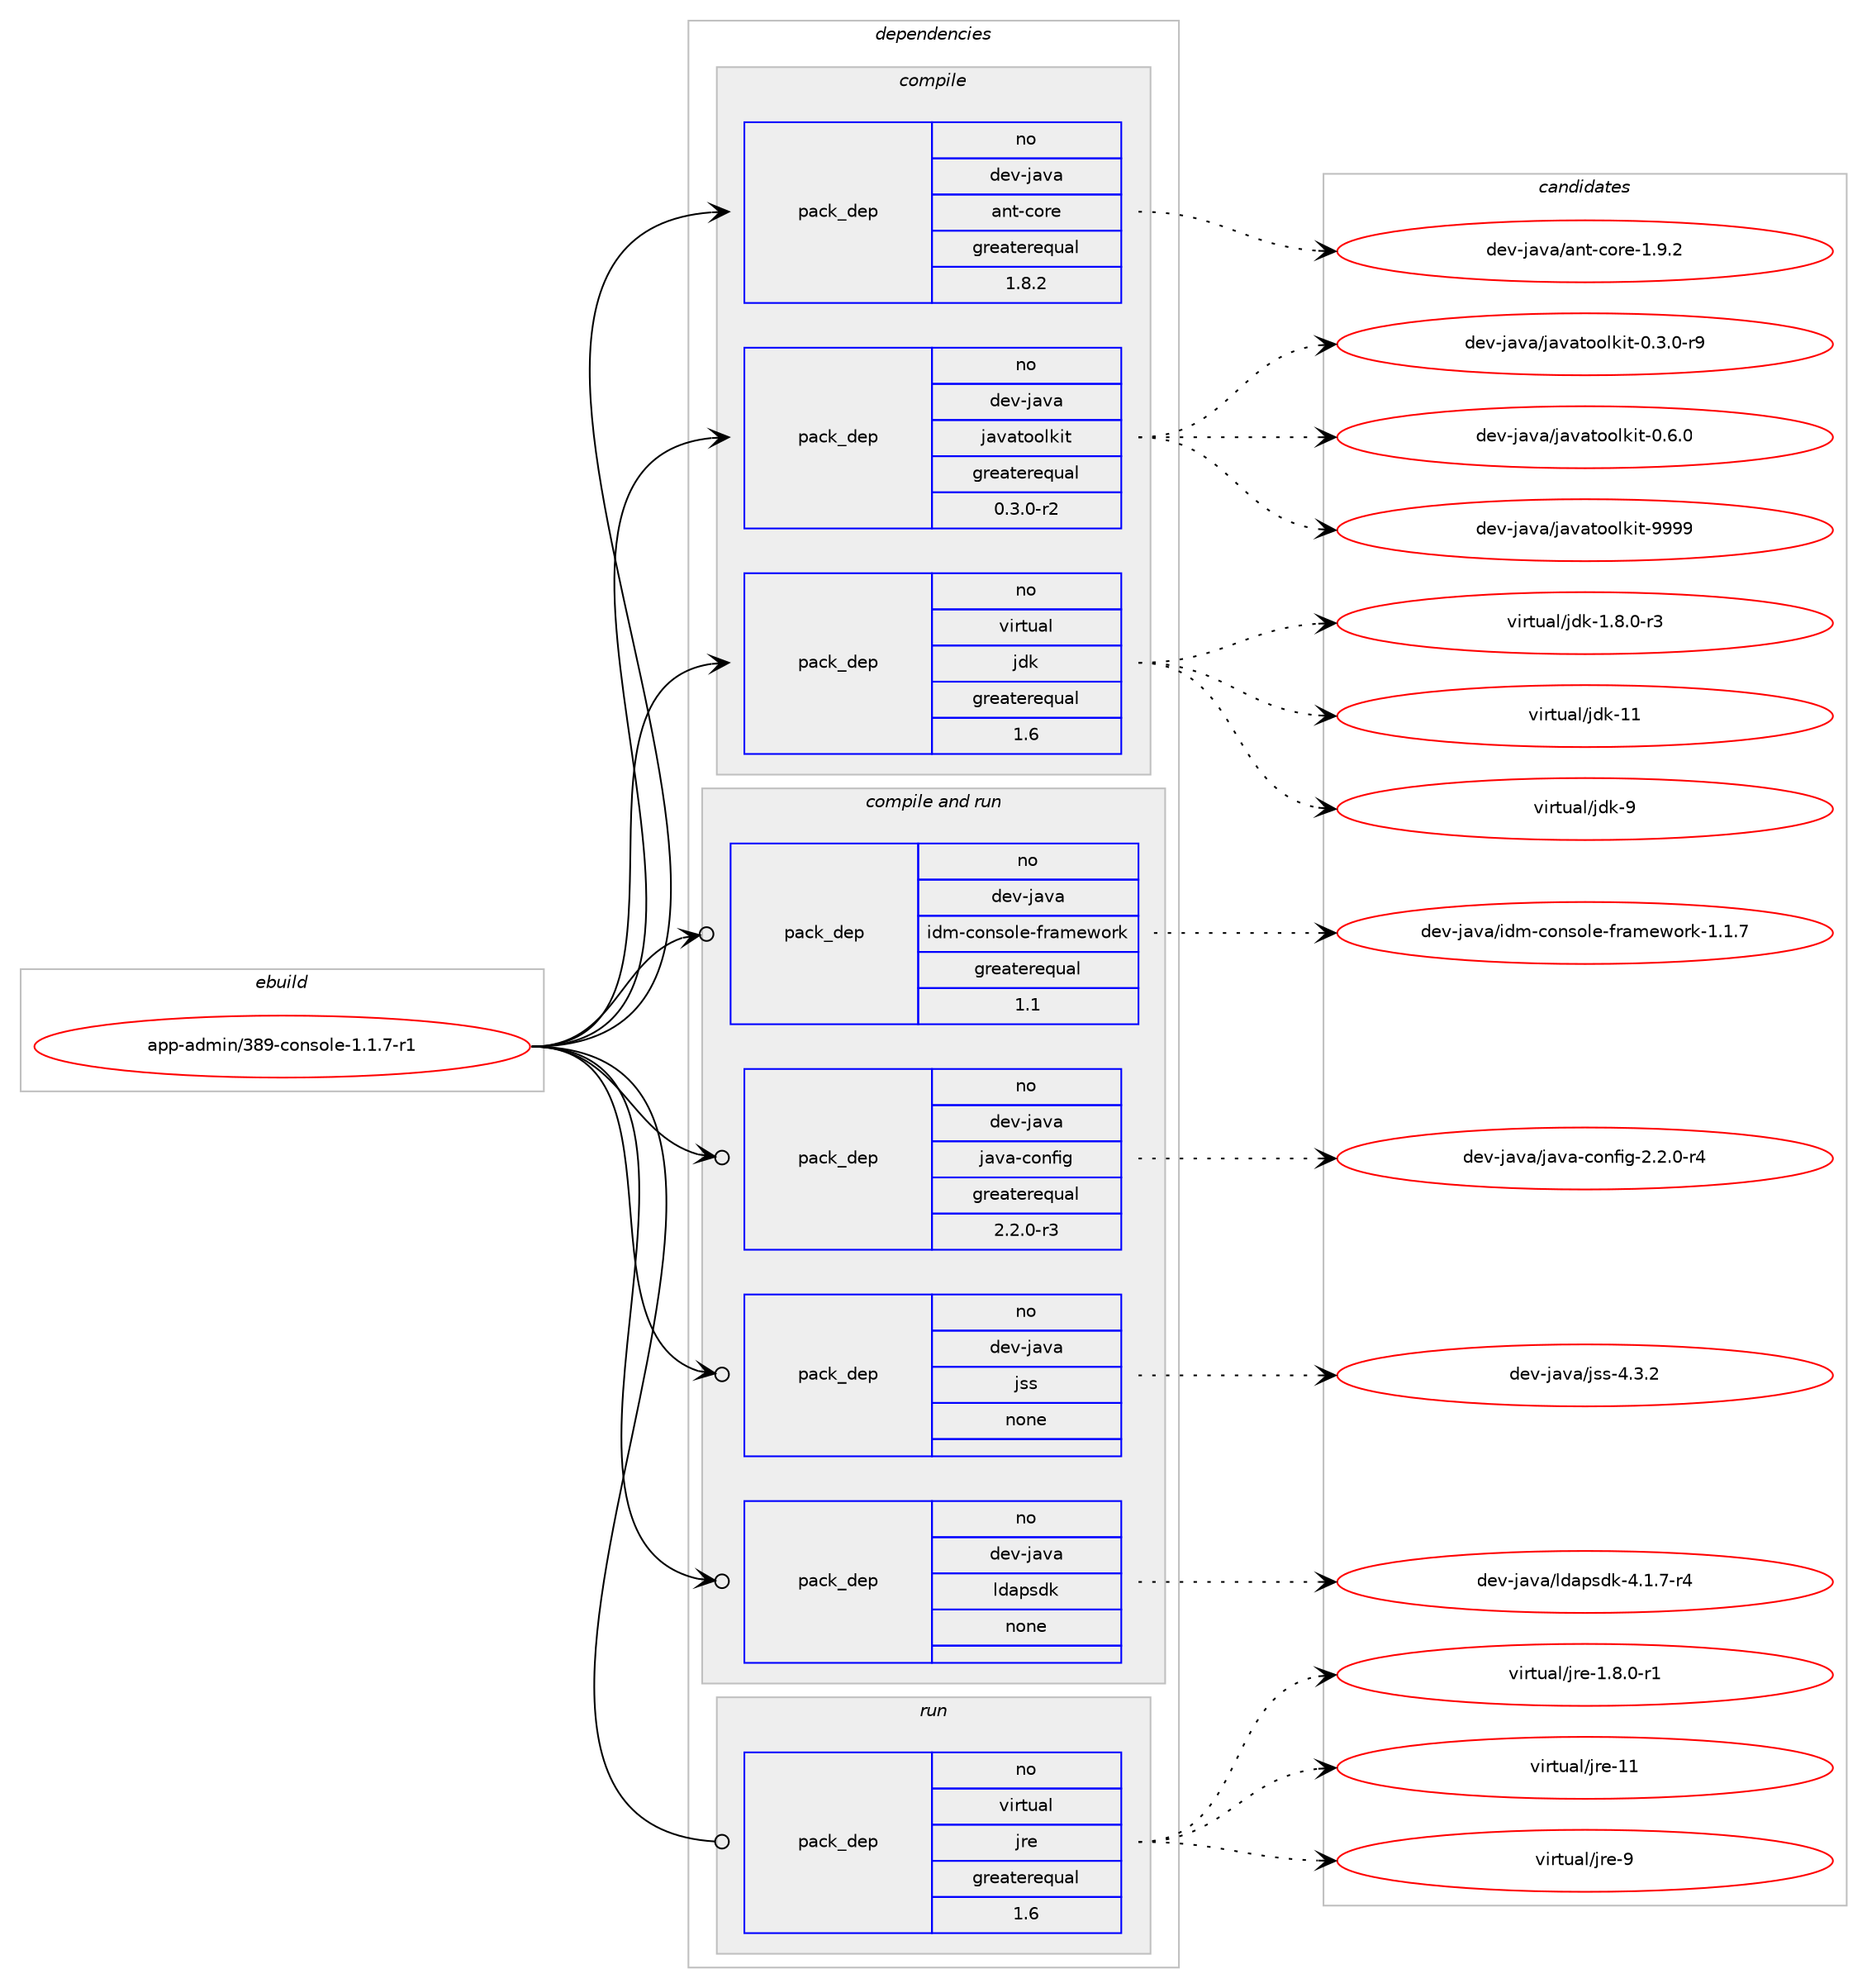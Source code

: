 digraph prolog {

# *************
# Graph options
# *************

newrank=true;
concentrate=true;
compound=true;
graph [rankdir=LR,fontname=Helvetica,fontsize=10,ranksep=1.5];#, ranksep=2.5, nodesep=0.2];
edge  [arrowhead=vee];
node  [fontname=Helvetica,fontsize=10];

# **********
# The ebuild
# **********

subgraph cluster_leftcol {
color=gray;
rank=same;
label=<<i>ebuild</i>>;
id [label="app-admin/389-console-1.1.7-r1", color=red, width=4, href="../app-admin/389-console-1.1.7-r1.svg"];
}

# ****************
# The dependencies
# ****************

subgraph cluster_midcol {
color=gray;
label=<<i>dependencies</i>>;
subgraph cluster_compile {
fillcolor="#eeeeee";
style=filled;
label=<<i>compile</i>>;
subgraph pack18 {
dependency28 [label=<<TABLE BORDER="0" CELLBORDER="1" CELLSPACING="0" CELLPADDING="4" WIDTH="220"><TR><TD ROWSPAN="6" CELLPADDING="30">pack_dep</TD></TR><TR><TD WIDTH="110">no</TD></TR><TR><TD>dev-java</TD></TR><TR><TD>ant-core</TD></TR><TR><TD>greaterequal</TD></TR><TR><TD>1.8.2</TD></TR></TABLE>>, shape=none, color=blue];
}
id:e -> dependency28:w [weight=20,style="solid",arrowhead="vee"];
subgraph pack19 {
dependency29 [label=<<TABLE BORDER="0" CELLBORDER="1" CELLSPACING="0" CELLPADDING="4" WIDTH="220"><TR><TD ROWSPAN="6" CELLPADDING="30">pack_dep</TD></TR><TR><TD WIDTH="110">no</TD></TR><TR><TD>dev-java</TD></TR><TR><TD>javatoolkit</TD></TR><TR><TD>greaterequal</TD></TR><TR><TD>0.3.0-r2</TD></TR></TABLE>>, shape=none, color=blue];
}
id:e -> dependency29:w [weight=20,style="solid",arrowhead="vee"];
subgraph pack20 {
dependency30 [label=<<TABLE BORDER="0" CELLBORDER="1" CELLSPACING="0" CELLPADDING="4" WIDTH="220"><TR><TD ROWSPAN="6" CELLPADDING="30">pack_dep</TD></TR><TR><TD WIDTH="110">no</TD></TR><TR><TD>virtual</TD></TR><TR><TD>jdk</TD></TR><TR><TD>greaterequal</TD></TR><TR><TD>1.6</TD></TR></TABLE>>, shape=none, color=blue];
}
id:e -> dependency30:w [weight=20,style="solid",arrowhead="vee"];
}
subgraph cluster_compileandrun {
fillcolor="#eeeeee";
style=filled;
label=<<i>compile and run</i>>;
subgraph pack21 {
dependency31 [label=<<TABLE BORDER="0" CELLBORDER="1" CELLSPACING="0" CELLPADDING="4" WIDTH="220"><TR><TD ROWSPAN="6" CELLPADDING="30">pack_dep</TD></TR><TR><TD WIDTH="110">no</TD></TR><TR><TD>dev-java</TD></TR><TR><TD>idm-console-framework</TD></TR><TR><TD>greaterequal</TD></TR><TR><TD>1.1</TD></TR></TABLE>>, shape=none, color=blue];
}
id:e -> dependency31:w [weight=20,style="solid",arrowhead="odotvee"];
subgraph pack22 {
dependency32 [label=<<TABLE BORDER="0" CELLBORDER="1" CELLSPACING="0" CELLPADDING="4" WIDTH="220"><TR><TD ROWSPAN="6" CELLPADDING="30">pack_dep</TD></TR><TR><TD WIDTH="110">no</TD></TR><TR><TD>dev-java</TD></TR><TR><TD>java-config</TD></TR><TR><TD>greaterequal</TD></TR><TR><TD>2.2.0-r3</TD></TR></TABLE>>, shape=none, color=blue];
}
id:e -> dependency32:w [weight=20,style="solid",arrowhead="odotvee"];
subgraph pack23 {
dependency33 [label=<<TABLE BORDER="0" CELLBORDER="1" CELLSPACING="0" CELLPADDING="4" WIDTH="220"><TR><TD ROWSPAN="6" CELLPADDING="30">pack_dep</TD></TR><TR><TD WIDTH="110">no</TD></TR><TR><TD>dev-java</TD></TR><TR><TD>jss</TD></TR><TR><TD>none</TD></TR><TR><TD></TD></TR></TABLE>>, shape=none, color=blue];
}
id:e -> dependency33:w [weight=20,style="solid",arrowhead="odotvee"];
subgraph pack24 {
dependency34 [label=<<TABLE BORDER="0" CELLBORDER="1" CELLSPACING="0" CELLPADDING="4" WIDTH="220"><TR><TD ROWSPAN="6" CELLPADDING="30">pack_dep</TD></TR><TR><TD WIDTH="110">no</TD></TR><TR><TD>dev-java</TD></TR><TR><TD>ldapsdk</TD></TR><TR><TD>none</TD></TR><TR><TD></TD></TR></TABLE>>, shape=none, color=blue];
}
id:e -> dependency34:w [weight=20,style="solid",arrowhead="odotvee"];
}
subgraph cluster_run {
fillcolor="#eeeeee";
style=filled;
label=<<i>run</i>>;
subgraph pack25 {
dependency35 [label=<<TABLE BORDER="0" CELLBORDER="1" CELLSPACING="0" CELLPADDING="4" WIDTH="220"><TR><TD ROWSPAN="6" CELLPADDING="30">pack_dep</TD></TR><TR><TD WIDTH="110">no</TD></TR><TR><TD>virtual</TD></TR><TR><TD>jre</TD></TR><TR><TD>greaterequal</TD></TR><TR><TD>1.6</TD></TR></TABLE>>, shape=none, color=blue];
}
id:e -> dependency35:w [weight=20,style="solid",arrowhead="odot"];
}
}

# **************
# The candidates
# **************

subgraph cluster_choices {
rank=same;
color=gray;
label=<<i>candidates</i>>;

subgraph choice18 {
color=black;
nodesep=1;
choice10010111845106971189747971101164599111114101454946574650 [label="dev-java/ant-core-1.9.2", color=red, width=4,href="../dev-java/ant-core-1.9.2.svg"];
dependency28:e -> choice10010111845106971189747971101164599111114101454946574650:w [style=dotted,weight="100"];
}
subgraph choice19 {
color=black;
nodesep=1;
choice1001011184510697118974710697118971161111111081071051164548465146484511457 [label="dev-java/javatoolkit-0.3.0-r9", color=red, width=4,href="../dev-java/javatoolkit-0.3.0-r9.svg"];
choice100101118451069711897471069711897116111111108107105116454846544648 [label="dev-java/javatoolkit-0.6.0", color=red, width=4,href="../dev-java/javatoolkit-0.6.0.svg"];
choice1001011184510697118974710697118971161111111081071051164557575757 [label="dev-java/javatoolkit-9999", color=red, width=4,href="../dev-java/javatoolkit-9999.svg"];
dependency29:e -> choice1001011184510697118974710697118971161111111081071051164548465146484511457:w [style=dotted,weight="100"];
dependency29:e -> choice100101118451069711897471069711897116111111108107105116454846544648:w [style=dotted,weight="100"];
dependency29:e -> choice1001011184510697118974710697118971161111111081071051164557575757:w [style=dotted,weight="100"];
}
subgraph choice20 {
color=black;
nodesep=1;
choice11810511411611797108471061001074549465646484511451 [label="virtual/jdk-1.8.0-r3", color=red, width=4,href="../virtual/jdk-1.8.0-r3.svg"];
choice1181051141161179710847106100107454949 [label="virtual/jdk-11", color=red, width=4,href="../virtual/jdk-11.svg"];
choice11810511411611797108471061001074557 [label="virtual/jdk-9", color=red, width=4,href="../virtual/jdk-9.svg"];
dependency30:e -> choice11810511411611797108471061001074549465646484511451:w [style=dotted,weight="100"];
dependency30:e -> choice1181051141161179710847106100107454949:w [style=dotted,weight="100"];
dependency30:e -> choice11810511411611797108471061001074557:w [style=dotted,weight="100"];
}
subgraph choice21 {
color=black;
nodesep=1;
choice1001011184510697118974710510010945991111101151111081014510211497109101119111114107454946494655 [label="dev-java/idm-console-framework-1.1.7", color=red, width=4,href="../dev-java/idm-console-framework-1.1.7.svg"];
dependency31:e -> choice1001011184510697118974710510010945991111101151111081014510211497109101119111114107454946494655:w [style=dotted,weight="100"];
}
subgraph choice22 {
color=black;
nodesep=1;
choice10010111845106971189747106971189745991111101021051034550465046484511452 [label="dev-java/java-config-2.2.0-r4", color=red, width=4,href="../dev-java/java-config-2.2.0-r4.svg"];
dependency32:e -> choice10010111845106971189747106971189745991111101021051034550465046484511452:w [style=dotted,weight="100"];
}
subgraph choice23 {
color=black;
nodesep=1;
choice10010111845106971189747106115115455246514650 [label="dev-java/jss-4.3.2", color=red, width=4,href="../dev-java/jss-4.3.2.svg"];
dependency33:e -> choice10010111845106971189747106115115455246514650:w [style=dotted,weight="100"];
}
subgraph choice24 {
color=black;
nodesep=1;
choice10010111845106971189747108100971121151001074552464946554511452 [label="dev-java/ldapsdk-4.1.7-r4", color=red, width=4,href="../dev-java/ldapsdk-4.1.7-r4.svg"];
dependency34:e -> choice10010111845106971189747108100971121151001074552464946554511452:w [style=dotted,weight="100"];
}
subgraph choice25 {
color=black;
nodesep=1;
choice11810511411611797108471061141014549465646484511449 [label="virtual/jre-1.8.0-r1", color=red, width=4,href="../virtual/jre-1.8.0-r1.svg"];
choice1181051141161179710847106114101454949 [label="virtual/jre-11", color=red, width=4,href="../virtual/jre-11.svg"];
choice11810511411611797108471061141014557 [label="virtual/jre-9", color=red, width=4,href="../virtual/jre-9.svg"];
dependency35:e -> choice11810511411611797108471061141014549465646484511449:w [style=dotted,weight="100"];
dependency35:e -> choice1181051141161179710847106114101454949:w [style=dotted,weight="100"];
dependency35:e -> choice11810511411611797108471061141014557:w [style=dotted,weight="100"];
}
}

}
